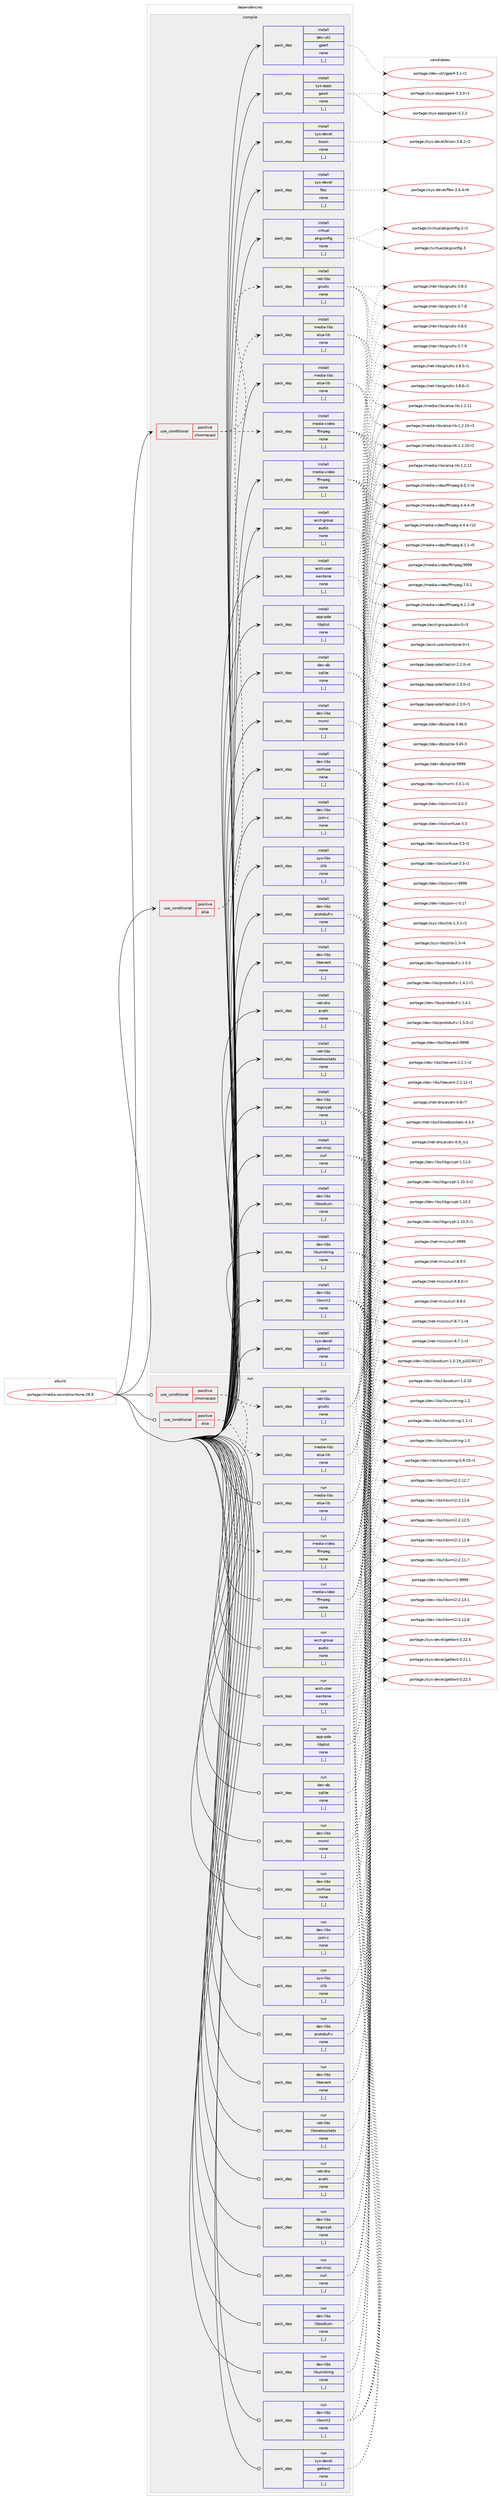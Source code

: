 digraph prolog {

# *************
# Graph options
# *************

newrank=true;
concentrate=true;
compound=true;
graph [rankdir=LR,fontname=Helvetica,fontsize=10,ranksep=1.5];#, ranksep=2.5, nodesep=0.2];
edge  [arrowhead=vee];
node  [fontname=Helvetica,fontsize=10];

# **********
# The ebuild
# **********

subgraph cluster_leftcol {
color=gray;
label=<<i>ebuild</i>>;
id [label="portage://media-sound/owntone-28.9", color=red, width=4, href="../media-sound/owntone-28.9.svg"];
}

# ****************
# The dependencies
# ****************

subgraph cluster_midcol {
color=gray;
label=<<i>dependencies</i>>;
subgraph cluster_compile {
fillcolor="#eeeeee";
style=filled;
label=<<i>compile</i>>;
subgraph cond80730 {
dependency318519 [label=<<TABLE BORDER="0" CELLBORDER="1" CELLSPACING="0" CELLPADDING="4"><TR><TD ROWSPAN="3" CELLPADDING="10">use_conditional</TD></TR><TR><TD>positive</TD></TR><TR><TD>alsa</TD></TR></TABLE>>, shape=none, color=red];
subgraph pack235333 {
dependency318520 [label=<<TABLE BORDER="0" CELLBORDER="1" CELLSPACING="0" CELLPADDING="4" WIDTH="220"><TR><TD ROWSPAN="6" CELLPADDING="30">pack_dep</TD></TR><TR><TD WIDTH="110">install</TD></TR><TR><TD>media-libs</TD></TR><TR><TD>alsa-lib</TD></TR><TR><TD>none</TD></TR><TR><TD>[,,]</TD></TR></TABLE>>, shape=none, color=blue];
}
dependency318519:e -> dependency318520:w [weight=20,style="dashed",arrowhead="vee"];
}
id:e -> dependency318519:w [weight=20,style="solid",arrowhead="vee"];
subgraph cond80731 {
dependency318521 [label=<<TABLE BORDER="0" CELLBORDER="1" CELLSPACING="0" CELLPADDING="4"><TR><TD ROWSPAN="3" CELLPADDING="10">use_conditional</TD></TR><TR><TD>positive</TD></TR><TR><TD>chromecast</TD></TR></TABLE>>, shape=none, color=red];
subgraph pack235334 {
dependency318522 [label=<<TABLE BORDER="0" CELLBORDER="1" CELLSPACING="0" CELLPADDING="4" WIDTH="220"><TR><TD ROWSPAN="6" CELLPADDING="30">pack_dep</TD></TR><TR><TD WIDTH="110">install</TD></TR><TR><TD>net-libs</TD></TR><TR><TD>gnutls</TD></TR><TR><TD>none</TD></TR><TR><TD>[,,]</TD></TR></TABLE>>, shape=none, color=blue];
}
dependency318521:e -> dependency318522:w [weight=20,style="dashed",arrowhead="vee"];
subgraph pack235335 {
dependency318523 [label=<<TABLE BORDER="0" CELLBORDER="1" CELLSPACING="0" CELLPADDING="4" WIDTH="220"><TR><TD ROWSPAN="6" CELLPADDING="30">pack_dep</TD></TR><TR><TD WIDTH="110">install</TD></TR><TR><TD>media-video</TD></TR><TR><TD>ffmpeg</TD></TR><TR><TD>none</TD></TR><TR><TD>[,,]</TD></TR></TABLE>>, shape=none, color=blue];
}
dependency318521:e -> dependency318523:w [weight=20,style="dashed",arrowhead="vee"];
}
id:e -> dependency318521:w [weight=20,style="solid",arrowhead="vee"];
subgraph pack235336 {
dependency318524 [label=<<TABLE BORDER="0" CELLBORDER="1" CELLSPACING="0" CELLPADDING="4" WIDTH="220"><TR><TD ROWSPAN="6" CELLPADDING="30">pack_dep</TD></TR><TR><TD WIDTH="110">install</TD></TR><TR><TD>acct-group</TD></TR><TR><TD>audio</TD></TR><TR><TD>none</TD></TR><TR><TD>[,,]</TD></TR></TABLE>>, shape=none, color=blue];
}
id:e -> dependency318524:w [weight=20,style="solid",arrowhead="vee"];
subgraph pack235337 {
dependency318525 [label=<<TABLE BORDER="0" CELLBORDER="1" CELLSPACING="0" CELLPADDING="4" WIDTH="220"><TR><TD ROWSPAN="6" CELLPADDING="30">pack_dep</TD></TR><TR><TD WIDTH="110">install</TD></TR><TR><TD>acct-user</TD></TR><TR><TD>owntone</TD></TR><TR><TD>none</TD></TR><TR><TD>[,,]</TD></TR></TABLE>>, shape=none, color=blue];
}
id:e -> dependency318525:w [weight=20,style="solid",arrowhead="vee"];
subgraph pack235338 {
dependency318526 [label=<<TABLE BORDER="0" CELLBORDER="1" CELLSPACING="0" CELLPADDING="4" WIDTH="220"><TR><TD ROWSPAN="6" CELLPADDING="30">pack_dep</TD></TR><TR><TD WIDTH="110">install</TD></TR><TR><TD>app-pda</TD></TR><TR><TD>libplist</TD></TR><TR><TD>none</TD></TR><TR><TD>[,,]</TD></TR></TABLE>>, shape=none, color=blue];
}
id:e -> dependency318526:w [weight=20,style="solid",arrowhead="vee"];
subgraph pack235339 {
dependency318527 [label=<<TABLE BORDER="0" CELLBORDER="1" CELLSPACING="0" CELLPADDING="4" WIDTH="220"><TR><TD ROWSPAN="6" CELLPADDING="30">pack_dep</TD></TR><TR><TD WIDTH="110">install</TD></TR><TR><TD>dev-db</TD></TR><TR><TD>sqlite</TD></TR><TR><TD>none</TD></TR><TR><TD>[,,]</TD></TR></TABLE>>, shape=none, color=blue];
}
id:e -> dependency318527:w [weight=20,style="solid",arrowhead="vee"];
subgraph pack235340 {
dependency318528 [label=<<TABLE BORDER="0" CELLBORDER="1" CELLSPACING="0" CELLPADDING="4" WIDTH="220"><TR><TD ROWSPAN="6" CELLPADDING="30">pack_dep</TD></TR><TR><TD WIDTH="110">install</TD></TR><TR><TD>dev-libs</TD></TR><TR><TD>confuse</TD></TR><TR><TD>none</TD></TR><TR><TD>[,,]</TD></TR></TABLE>>, shape=none, color=blue];
}
id:e -> dependency318528:w [weight=20,style="solid",arrowhead="vee"];
subgraph pack235341 {
dependency318529 [label=<<TABLE BORDER="0" CELLBORDER="1" CELLSPACING="0" CELLPADDING="4" WIDTH="220"><TR><TD ROWSPAN="6" CELLPADDING="30">pack_dep</TD></TR><TR><TD WIDTH="110">install</TD></TR><TR><TD>dev-libs</TD></TR><TR><TD>json-c</TD></TR><TR><TD>none</TD></TR><TR><TD>[,,]</TD></TR></TABLE>>, shape=none, color=blue];
}
id:e -> dependency318529:w [weight=20,style="solid",arrowhead="vee"];
subgraph pack235342 {
dependency318530 [label=<<TABLE BORDER="0" CELLBORDER="1" CELLSPACING="0" CELLPADDING="4" WIDTH="220"><TR><TD ROWSPAN="6" CELLPADDING="30">pack_dep</TD></TR><TR><TD WIDTH="110">install</TD></TR><TR><TD>dev-libs</TD></TR><TR><TD>libevent</TD></TR><TR><TD>none</TD></TR><TR><TD>[,,]</TD></TR></TABLE>>, shape=none, color=blue];
}
id:e -> dependency318530:w [weight=20,style="solid",arrowhead="vee"];
subgraph pack235343 {
dependency318531 [label=<<TABLE BORDER="0" CELLBORDER="1" CELLSPACING="0" CELLPADDING="4" WIDTH="220"><TR><TD ROWSPAN="6" CELLPADDING="30">pack_dep</TD></TR><TR><TD WIDTH="110">install</TD></TR><TR><TD>dev-libs</TD></TR><TR><TD>libgcrypt</TD></TR><TR><TD>none</TD></TR><TR><TD>[,,]</TD></TR></TABLE>>, shape=none, color=blue];
}
id:e -> dependency318531:w [weight=20,style="solid",arrowhead="vee"];
subgraph pack235344 {
dependency318532 [label=<<TABLE BORDER="0" CELLBORDER="1" CELLSPACING="0" CELLPADDING="4" WIDTH="220"><TR><TD ROWSPAN="6" CELLPADDING="30">pack_dep</TD></TR><TR><TD WIDTH="110">install</TD></TR><TR><TD>dev-libs</TD></TR><TR><TD>libsodium</TD></TR><TR><TD>none</TD></TR><TR><TD>[,,]</TD></TR></TABLE>>, shape=none, color=blue];
}
id:e -> dependency318532:w [weight=20,style="solid",arrowhead="vee"];
subgraph pack235345 {
dependency318533 [label=<<TABLE BORDER="0" CELLBORDER="1" CELLSPACING="0" CELLPADDING="4" WIDTH="220"><TR><TD ROWSPAN="6" CELLPADDING="30">pack_dep</TD></TR><TR><TD WIDTH="110">install</TD></TR><TR><TD>dev-libs</TD></TR><TR><TD>libunistring</TD></TR><TR><TD>none</TD></TR><TR><TD>[,,]</TD></TR></TABLE>>, shape=none, color=blue];
}
id:e -> dependency318533:w [weight=20,style="solid",arrowhead="vee"];
subgraph pack235346 {
dependency318534 [label=<<TABLE BORDER="0" CELLBORDER="1" CELLSPACING="0" CELLPADDING="4" WIDTH="220"><TR><TD ROWSPAN="6" CELLPADDING="30">pack_dep</TD></TR><TR><TD WIDTH="110">install</TD></TR><TR><TD>dev-libs</TD></TR><TR><TD>libxml2</TD></TR><TR><TD>none</TD></TR><TR><TD>[,,]</TD></TR></TABLE>>, shape=none, color=blue];
}
id:e -> dependency318534:w [weight=20,style="solid",arrowhead="vee"];
subgraph pack235347 {
dependency318535 [label=<<TABLE BORDER="0" CELLBORDER="1" CELLSPACING="0" CELLPADDING="4" WIDTH="220"><TR><TD ROWSPAN="6" CELLPADDING="30">pack_dep</TD></TR><TR><TD WIDTH="110">install</TD></TR><TR><TD>dev-libs</TD></TR><TR><TD>mxml</TD></TR><TR><TD>none</TD></TR><TR><TD>[,,]</TD></TR></TABLE>>, shape=none, color=blue];
}
id:e -> dependency318535:w [weight=20,style="solid",arrowhead="vee"];
subgraph pack235348 {
dependency318536 [label=<<TABLE BORDER="0" CELLBORDER="1" CELLSPACING="0" CELLPADDING="4" WIDTH="220"><TR><TD ROWSPAN="6" CELLPADDING="30">pack_dep</TD></TR><TR><TD WIDTH="110">install</TD></TR><TR><TD>dev-libs</TD></TR><TR><TD>protobuf-c</TD></TR><TR><TD>none</TD></TR><TR><TD>[,,]</TD></TR></TABLE>>, shape=none, color=blue];
}
id:e -> dependency318536:w [weight=20,style="solid",arrowhead="vee"];
subgraph pack235349 {
dependency318537 [label=<<TABLE BORDER="0" CELLBORDER="1" CELLSPACING="0" CELLPADDING="4" WIDTH="220"><TR><TD ROWSPAN="6" CELLPADDING="30">pack_dep</TD></TR><TR><TD WIDTH="110">install</TD></TR><TR><TD>dev-util</TD></TR><TR><TD>gperf</TD></TR><TR><TD>none</TD></TR><TR><TD>[,,]</TD></TR></TABLE>>, shape=none, color=blue];
}
id:e -> dependency318537:w [weight=20,style="solid",arrowhead="vee"];
subgraph pack235350 {
dependency318538 [label=<<TABLE BORDER="0" CELLBORDER="1" CELLSPACING="0" CELLPADDING="4" WIDTH="220"><TR><TD ROWSPAN="6" CELLPADDING="30">pack_dep</TD></TR><TR><TD WIDTH="110">install</TD></TR><TR><TD>media-libs</TD></TR><TR><TD>alsa-lib</TD></TR><TR><TD>none</TD></TR><TR><TD>[,,]</TD></TR></TABLE>>, shape=none, color=blue];
}
id:e -> dependency318538:w [weight=20,style="solid",arrowhead="vee"];
subgraph pack235351 {
dependency318539 [label=<<TABLE BORDER="0" CELLBORDER="1" CELLSPACING="0" CELLPADDING="4" WIDTH="220"><TR><TD ROWSPAN="6" CELLPADDING="30">pack_dep</TD></TR><TR><TD WIDTH="110">install</TD></TR><TR><TD>media-video</TD></TR><TR><TD>ffmpeg</TD></TR><TR><TD>none</TD></TR><TR><TD>[,,]</TD></TR></TABLE>>, shape=none, color=blue];
}
id:e -> dependency318539:w [weight=20,style="solid",arrowhead="vee"];
subgraph pack235352 {
dependency318540 [label=<<TABLE BORDER="0" CELLBORDER="1" CELLSPACING="0" CELLPADDING="4" WIDTH="220"><TR><TD ROWSPAN="6" CELLPADDING="30">pack_dep</TD></TR><TR><TD WIDTH="110">install</TD></TR><TR><TD>net-dns</TD></TR><TR><TD>avahi</TD></TR><TR><TD>none</TD></TR><TR><TD>[,,]</TD></TR></TABLE>>, shape=none, color=blue];
}
id:e -> dependency318540:w [weight=20,style="solid",arrowhead="vee"];
subgraph pack235353 {
dependency318541 [label=<<TABLE BORDER="0" CELLBORDER="1" CELLSPACING="0" CELLPADDING="4" WIDTH="220"><TR><TD ROWSPAN="6" CELLPADDING="30">pack_dep</TD></TR><TR><TD WIDTH="110">install</TD></TR><TR><TD>net-libs</TD></TR><TR><TD>libwebsockets</TD></TR><TR><TD>none</TD></TR><TR><TD>[,,]</TD></TR></TABLE>>, shape=none, color=blue];
}
id:e -> dependency318541:w [weight=20,style="solid",arrowhead="vee"];
subgraph pack235354 {
dependency318542 [label=<<TABLE BORDER="0" CELLBORDER="1" CELLSPACING="0" CELLPADDING="4" WIDTH="220"><TR><TD ROWSPAN="6" CELLPADDING="30">pack_dep</TD></TR><TR><TD WIDTH="110">install</TD></TR><TR><TD>net-misc</TD></TR><TR><TD>curl</TD></TR><TR><TD>none</TD></TR><TR><TD>[,,]</TD></TR></TABLE>>, shape=none, color=blue];
}
id:e -> dependency318542:w [weight=20,style="solid",arrowhead="vee"];
subgraph pack235355 {
dependency318543 [label=<<TABLE BORDER="0" CELLBORDER="1" CELLSPACING="0" CELLPADDING="4" WIDTH="220"><TR><TD ROWSPAN="6" CELLPADDING="30">pack_dep</TD></TR><TR><TD WIDTH="110">install</TD></TR><TR><TD>sys-apps</TD></TR><TR><TD>gawk</TD></TR><TR><TD>none</TD></TR><TR><TD>[,,]</TD></TR></TABLE>>, shape=none, color=blue];
}
id:e -> dependency318543:w [weight=20,style="solid",arrowhead="vee"];
subgraph pack235356 {
dependency318544 [label=<<TABLE BORDER="0" CELLBORDER="1" CELLSPACING="0" CELLPADDING="4" WIDTH="220"><TR><TD ROWSPAN="6" CELLPADDING="30">pack_dep</TD></TR><TR><TD WIDTH="110">install</TD></TR><TR><TD>sys-devel</TD></TR><TR><TD>bison</TD></TR><TR><TD>none</TD></TR><TR><TD>[,,]</TD></TR></TABLE>>, shape=none, color=blue];
}
id:e -> dependency318544:w [weight=20,style="solid",arrowhead="vee"];
subgraph pack235357 {
dependency318545 [label=<<TABLE BORDER="0" CELLBORDER="1" CELLSPACING="0" CELLPADDING="4" WIDTH="220"><TR><TD ROWSPAN="6" CELLPADDING="30">pack_dep</TD></TR><TR><TD WIDTH="110">install</TD></TR><TR><TD>sys-devel</TD></TR><TR><TD>flex</TD></TR><TR><TD>none</TD></TR><TR><TD>[,,]</TD></TR></TABLE>>, shape=none, color=blue];
}
id:e -> dependency318545:w [weight=20,style="solid",arrowhead="vee"];
subgraph pack235358 {
dependency318546 [label=<<TABLE BORDER="0" CELLBORDER="1" CELLSPACING="0" CELLPADDING="4" WIDTH="220"><TR><TD ROWSPAN="6" CELLPADDING="30">pack_dep</TD></TR><TR><TD WIDTH="110">install</TD></TR><TR><TD>sys-devel</TD></TR><TR><TD>gettext</TD></TR><TR><TD>none</TD></TR><TR><TD>[,,]</TD></TR></TABLE>>, shape=none, color=blue];
}
id:e -> dependency318546:w [weight=20,style="solid",arrowhead="vee"];
subgraph pack235359 {
dependency318547 [label=<<TABLE BORDER="0" CELLBORDER="1" CELLSPACING="0" CELLPADDING="4" WIDTH="220"><TR><TD ROWSPAN="6" CELLPADDING="30">pack_dep</TD></TR><TR><TD WIDTH="110">install</TD></TR><TR><TD>sys-libs</TD></TR><TR><TD>zlib</TD></TR><TR><TD>none</TD></TR><TR><TD>[,,]</TD></TR></TABLE>>, shape=none, color=blue];
}
id:e -> dependency318547:w [weight=20,style="solid",arrowhead="vee"];
subgraph pack235360 {
dependency318548 [label=<<TABLE BORDER="0" CELLBORDER="1" CELLSPACING="0" CELLPADDING="4" WIDTH="220"><TR><TD ROWSPAN="6" CELLPADDING="30">pack_dep</TD></TR><TR><TD WIDTH="110">install</TD></TR><TR><TD>virtual</TD></TR><TR><TD>pkgconfig</TD></TR><TR><TD>none</TD></TR><TR><TD>[,,]</TD></TR></TABLE>>, shape=none, color=blue];
}
id:e -> dependency318548:w [weight=20,style="solid",arrowhead="vee"];
}
subgraph cluster_compileandrun {
fillcolor="#eeeeee";
style=filled;
label=<<i>compile and run</i>>;
}
subgraph cluster_run {
fillcolor="#eeeeee";
style=filled;
label=<<i>run</i>>;
subgraph cond80732 {
dependency318549 [label=<<TABLE BORDER="0" CELLBORDER="1" CELLSPACING="0" CELLPADDING="4"><TR><TD ROWSPAN="3" CELLPADDING="10">use_conditional</TD></TR><TR><TD>positive</TD></TR><TR><TD>alsa</TD></TR></TABLE>>, shape=none, color=red];
subgraph pack235361 {
dependency318550 [label=<<TABLE BORDER="0" CELLBORDER="1" CELLSPACING="0" CELLPADDING="4" WIDTH="220"><TR><TD ROWSPAN="6" CELLPADDING="30">pack_dep</TD></TR><TR><TD WIDTH="110">run</TD></TR><TR><TD>media-libs</TD></TR><TR><TD>alsa-lib</TD></TR><TR><TD>none</TD></TR><TR><TD>[,,]</TD></TR></TABLE>>, shape=none, color=blue];
}
dependency318549:e -> dependency318550:w [weight=20,style="dashed",arrowhead="vee"];
}
id:e -> dependency318549:w [weight=20,style="solid",arrowhead="odot"];
subgraph cond80733 {
dependency318551 [label=<<TABLE BORDER="0" CELLBORDER="1" CELLSPACING="0" CELLPADDING="4"><TR><TD ROWSPAN="3" CELLPADDING="10">use_conditional</TD></TR><TR><TD>positive</TD></TR><TR><TD>chromecast</TD></TR></TABLE>>, shape=none, color=red];
subgraph pack235362 {
dependency318552 [label=<<TABLE BORDER="0" CELLBORDER="1" CELLSPACING="0" CELLPADDING="4" WIDTH="220"><TR><TD ROWSPAN="6" CELLPADDING="30">pack_dep</TD></TR><TR><TD WIDTH="110">run</TD></TR><TR><TD>net-libs</TD></TR><TR><TD>gnutls</TD></TR><TR><TD>none</TD></TR><TR><TD>[,,]</TD></TR></TABLE>>, shape=none, color=blue];
}
dependency318551:e -> dependency318552:w [weight=20,style="dashed",arrowhead="vee"];
subgraph pack235363 {
dependency318553 [label=<<TABLE BORDER="0" CELLBORDER="1" CELLSPACING="0" CELLPADDING="4" WIDTH="220"><TR><TD ROWSPAN="6" CELLPADDING="30">pack_dep</TD></TR><TR><TD WIDTH="110">run</TD></TR><TR><TD>media-video</TD></TR><TR><TD>ffmpeg</TD></TR><TR><TD>none</TD></TR><TR><TD>[,,]</TD></TR></TABLE>>, shape=none, color=blue];
}
dependency318551:e -> dependency318553:w [weight=20,style="dashed",arrowhead="vee"];
}
id:e -> dependency318551:w [weight=20,style="solid",arrowhead="odot"];
subgraph pack235364 {
dependency318554 [label=<<TABLE BORDER="0" CELLBORDER="1" CELLSPACING="0" CELLPADDING="4" WIDTH="220"><TR><TD ROWSPAN="6" CELLPADDING="30">pack_dep</TD></TR><TR><TD WIDTH="110">run</TD></TR><TR><TD>acct-group</TD></TR><TR><TD>audio</TD></TR><TR><TD>none</TD></TR><TR><TD>[,,]</TD></TR></TABLE>>, shape=none, color=blue];
}
id:e -> dependency318554:w [weight=20,style="solid",arrowhead="odot"];
subgraph pack235365 {
dependency318555 [label=<<TABLE BORDER="0" CELLBORDER="1" CELLSPACING="0" CELLPADDING="4" WIDTH="220"><TR><TD ROWSPAN="6" CELLPADDING="30">pack_dep</TD></TR><TR><TD WIDTH="110">run</TD></TR><TR><TD>acct-user</TD></TR><TR><TD>owntone</TD></TR><TR><TD>none</TD></TR><TR><TD>[,,]</TD></TR></TABLE>>, shape=none, color=blue];
}
id:e -> dependency318555:w [weight=20,style="solid",arrowhead="odot"];
subgraph pack235366 {
dependency318556 [label=<<TABLE BORDER="0" CELLBORDER="1" CELLSPACING="0" CELLPADDING="4" WIDTH="220"><TR><TD ROWSPAN="6" CELLPADDING="30">pack_dep</TD></TR><TR><TD WIDTH="110">run</TD></TR><TR><TD>app-pda</TD></TR><TR><TD>libplist</TD></TR><TR><TD>none</TD></TR><TR><TD>[,,]</TD></TR></TABLE>>, shape=none, color=blue];
}
id:e -> dependency318556:w [weight=20,style="solid",arrowhead="odot"];
subgraph pack235367 {
dependency318557 [label=<<TABLE BORDER="0" CELLBORDER="1" CELLSPACING="0" CELLPADDING="4" WIDTH="220"><TR><TD ROWSPAN="6" CELLPADDING="30">pack_dep</TD></TR><TR><TD WIDTH="110">run</TD></TR><TR><TD>dev-db</TD></TR><TR><TD>sqlite</TD></TR><TR><TD>none</TD></TR><TR><TD>[,,]</TD></TR></TABLE>>, shape=none, color=blue];
}
id:e -> dependency318557:w [weight=20,style="solid",arrowhead="odot"];
subgraph pack235368 {
dependency318558 [label=<<TABLE BORDER="0" CELLBORDER="1" CELLSPACING="0" CELLPADDING="4" WIDTH="220"><TR><TD ROWSPAN="6" CELLPADDING="30">pack_dep</TD></TR><TR><TD WIDTH="110">run</TD></TR><TR><TD>dev-libs</TD></TR><TR><TD>confuse</TD></TR><TR><TD>none</TD></TR><TR><TD>[,,]</TD></TR></TABLE>>, shape=none, color=blue];
}
id:e -> dependency318558:w [weight=20,style="solid",arrowhead="odot"];
subgraph pack235369 {
dependency318559 [label=<<TABLE BORDER="0" CELLBORDER="1" CELLSPACING="0" CELLPADDING="4" WIDTH="220"><TR><TD ROWSPAN="6" CELLPADDING="30">pack_dep</TD></TR><TR><TD WIDTH="110">run</TD></TR><TR><TD>dev-libs</TD></TR><TR><TD>json-c</TD></TR><TR><TD>none</TD></TR><TR><TD>[,,]</TD></TR></TABLE>>, shape=none, color=blue];
}
id:e -> dependency318559:w [weight=20,style="solid",arrowhead="odot"];
subgraph pack235370 {
dependency318560 [label=<<TABLE BORDER="0" CELLBORDER="1" CELLSPACING="0" CELLPADDING="4" WIDTH="220"><TR><TD ROWSPAN="6" CELLPADDING="30">pack_dep</TD></TR><TR><TD WIDTH="110">run</TD></TR><TR><TD>dev-libs</TD></TR><TR><TD>libevent</TD></TR><TR><TD>none</TD></TR><TR><TD>[,,]</TD></TR></TABLE>>, shape=none, color=blue];
}
id:e -> dependency318560:w [weight=20,style="solid",arrowhead="odot"];
subgraph pack235371 {
dependency318561 [label=<<TABLE BORDER="0" CELLBORDER="1" CELLSPACING="0" CELLPADDING="4" WIDTH="220"><TR><TD ROWSPAN="6" CELLPADDING="30">pack_dep</TD></TR><TR><TD WIDTH="110">run</TD></TR><TR><TD>dev-libs</TD></TR><TR><TD>libgcrypt</TD></TR><TR><TD>none</TD></TR><TR><TD>[,,]</TD></TR></TABLE>>, shape=none, color=blue];
}
id:e -> dependency318561:w [weight=20,style="solid",arrowhead="odot"];
subgraph pack235372 {
dependency318562 [label=<<TABLE BORDER="0" CELLBORDER="1" CELLSPACING="0" CELLPADDING="4" WIDTH="220"><TR><TD ROWSPAN="6" CELLPADDING="30">pack_dep</TD></TR><TR><TD WIDTH="110">run</TD></TR><TR><TD>dev-libs</TD></TR><TR><TD>libsodium</TD></TR><TR><TD>none</TD></TR><TR><TD>[,,]</TD></TR></TABLE>>, shape=none, color=blue];
}
id:e -> dependency318562:w [weight=20,style="solid",arrowhead="odot"];
subgraph pack235373 {
dependency318563 [label=<<TABLE BORDER="0" CELLBORDER="1" CELLSPACING="0" CELLPADDING="4" WIDTH="220"><TR><TD ROWSPAN="6" CELLPADDING="30">pack_dep</TD></TR><TR><TD WIDTH="110">run</TD></TR><TR><TD>dev-libs</TD></TR><TR><TD>libunistring</TD></TR><TR><TD>none</TD></TR><TR><TD>[,,]</TD></TR></TABLE>>, shape=none, color=blue];
}
id:e -> dependency318563:w [weight=20,style="solid",arrowhead="odot"];
subgraph pack235374 {
dependency318564 [label=<<TABLE BORDER="0" CELLBORDER="1" CELLSPACING="0" CELLPADDING="4" WIDTH="220"><TR><TD ROWSPAN="6" CELLPADDING="30">pack_dep</TD></TR><TR><TD WIDTH="110">run</TD></TR><TR><TD>dev-libs</TD></TR><TR><TD>libxml2</TD></TR><TR><TD>none</TD></TR><TR><TD>[,,]</TD></TR></TABLE>>, shape=none, color=blue];
}
id:e -> dependency318564:w [weight=20,style="solid",arrowhead="odot"];
subgraph pack235375 {
dependency318565 [label=<<TABLE BORDER="0" CELLBORDER="1" CELLSPACING="0" CELLPADDING="4" WIDTH="220"><TR><TD ROWSPAN="6" CELLPADDING="30">pack_dep</TD></TR><TR><TD WIDTH="110">run</TD></TR><TR><TD>dev-libs</TD></TR><TR><TD>mxml</TD></TR><TR><TD>none</TD></TR><TR><TD>[,,]</TD></TR></TABLE>>, shape=none, color=blue];
}
id:e -> dependency318565:w [weight=20,style="solid",arrowhead="odot"];
subgraph pack235376 {
dependency318566 [label=<<TABLE BORDER="0" CELLBORDER="1" CELLSPACING="0" CELLPADDING="4" WIDTH="220"><TR><TD ROWSPAN="6" CELLPADDING="30">pack_dep</TD></TR><TR><TD WIDTH="110">run</TD></TR><TR><TD>dev-libs</TD></TR><TR><TD>protobuf-c</TD></TR><TR><TD>none</TD></TR><TR><TD>[,,]</TD></TR></TABLE>>, shape=none, color=blue];
}
id:e -> dependency318566:w [weight=20,style="solid",arrowhead="odot"];
subgraph pack235377 {
dependency318567 [label=<<TABLE BORDER="0" CELLBORDER="1" CELLSPACING="0" CELLPADDING="4" WIDTH="220"><TR><TD ROWSPAN="6" CELLPADDING="30">pack_dep</TD></TR><TR><TD WIDTH="110">run</TD></TR><TR><TD>media-libs</TD></TR><TR><TD>alsa-lib</TD></TR><TR><TD>none</TD></TR><TR><TD>[,,]</TD></TR></TABLE>>, shape=none, color=blue];
}
id:e -> dependency318567:w [weight=20,style="solid",arrowhead="odot"];
subgraph pack235378 {
dependency318568 [label=<<TABLE BORDER="0" CELLBORDER="1" CELLSPACING="0" CELLPADDING="4" WIDTH="220"><TR><TD ROWSPAN="6" CELLPADDING="30">pack_dep</TD></TR><TR><TD WIDTH="110">run</TD></TR><TR><TD>media-video</TD></TR><TR><TD>ffmpeg</TD></TR><TR><TD>none</TD></TR><TR><TD>[,,]</TD></TR></TABLE>>, shape=none, color=blue];
}
id:e -> dependency318568:w [weight=20,style="solid",arrowhead="odot"];
subgraph pack235379 {
dependency318569 [label=<<TABLE BORDER="0" CELLBORDER="1" CELLSPACING="0" CELLPADDING="4" WIDTH="220"><TR><TD ROWSPAN="6" CELLPADDING="30">pack_dep</TD></TR><TR><TD WIDTH="110">run</TD></TR><TR><TD>net-dns</TD></TR><TR><TD>avahi</TD></TR><TR><TD>none</TD></TR><TR><TD>[,,]</TD></TR></TABLE>>, shape=none, color=blue];
}
id:e -> dependency318569:w [weight=20,style="solid",arrowhead="odot"];
subgraph pack235380 {
dependency318570 [label=<<TABLE BORDER="0" CELLBORDER="1" CELLSPACING="0" CELLPADDING="4" WIDTH="220"><TR><TD ROWSPAN="6" CELLPADDING="30">pack_dep</TD></TR><TR><TD WIDTH="110">run</TD></TR><TR><TD>net-libs</TD></TR><TR><TD>libwebsockets</TD></TR><TR><TD>none</TD></TR><TR><TD>[,,]</TD></TR></TABLE>>, shape=none, color=blue];
}
id:e -> dependency318570:w [weight=20,style="solid",arrowhead="odot"];
subgraph pack235381 {
dependency318571 [label=<<TABLE BORDER="0" CELLBORDER="1" CELLSPACING="0" CELLPADDING="4" WIDTH="220"><TR><TD ROWSPAN="6" CELLPADDING="30">pack_dep</TD></TR><TR><TD WIDTH="110">run</TD></TR><TR><TD>net-misc</TD></TR><TR><TD>curl</TD></TR><TR><TD>none</TD></TR><TR><TD>[,,]</TD></TR></TABLE>>, shape=none, color=blue];
}
id:e -> dependency318571:w [weight=20,style="solid",arrowhead="odot"];
subgraph pack235382 {
dependency318572 [label=<<TABLE BORDER="0" CELLBORDER="1" CELLSPACING="0" CELLPADDING="4" WIDTH="220"><TR><TD ROWSPAN="6" CELLPADDING="30">pack_dep</TD></TR><TR><TD WIDTH="110">run</TD></TR><TR><TD>sys-devel</TD></TR><TR><TD>gettext</TD></TR><TR><TD>none</TD></TR><TR><TD>[,,]</TD></TR></TABLE>>, shape=none, color=blue];
}
id:e -> dependency318572:w [weight=20,style="solid",arrowhead="odot"];
subgraph pack235383 {
dependency318573 [label=<<TABLE BORDER="0" CELLBORDER="1" CELLSPACING="0" CELLPADDING="4" WIDTH="220"><TR><TD ROWSPAN="6" CELLPADDING="30">pack_dep</TD></TR><TR><TD WIDTH="110">run</TD></TR><TR><TD>sys-libs</TD></TR><TR><TD>zlib</TD></TR><TR><TD>none</TD></TR><TR><TD>[,,]</TD></TR></TABLE>>, shape=none, color=blue];
}
id:e -> dependency318573:w [weight=20,style="solid",arrowhead="odot"];
}
}

# **************
# The candidates
# **************

subgraph cluster_choices {
rank=same;
color=gray;
label=<<i>candidates</i>>;

subgraph choice235333 {
color=black;
nodesep=1;
choice109101100105974510810598115479710811597451081059845494650464950 [label="portage://media-libs/alsa-lib-1.2.12", color=red, width=4,href="../media-libs/alsa-lib-1.2.12.svg"];
choice109101100105974510810598115479710811597451081059845494650464949 [label="portage://media-libs/alsa-lib-1.2.11", color=red, width=4,href="../media-libs/alsa-lib-1.2.11.svg"];
choice1091011001059745108105981154797108115974510810598454946504649484511451 [label="portage://media-libs/alsa-lib-1.2.10-r3", color=red, width=4,href="../media-libs/alsa-lib-1.2.10-r3.svg"];
choice1091011001059745108105981154797108115974510810598454946504649484511450 [label="portage://media-libs/alsa-lib-1.2.10-r2", color=red, width=4,href="../media-libs/alsa-lib-1.2.10-r2.svg"];
dependency318520:e -> choice109101100105974510810598115479710811597451081059845494650464950:w [style=dotted,weight="100"];
dependency318520:e -> choice109101100105974510810598115479710811597451081059845494650464949:w [style=dotted,weight="100"];
dependency318520:e -> choice1091011001059745108105981154797108115974510810598454946504649484511451:w [style=dotted,weight="100"];
dependency318520:e -> choice1091011001059745108105981154797108115974510810598454946504649484511450:w [style=dotted,weight="100"];
}
subgraph choice235334 {
color=black;
nodesep=1;
choice1101011164510810598115471031101171161081154551465646544511449 [label="portage://net-libs/gnutls-3.8.6-r1", color=red, width=4,href="../net-libs/gnutls-3.8.6-r1.svg"];
choice1101011164510810598115471031101171161081154551465646534511449 [label="portage://net-libs/gnutls-3.8.5-r1", color=red, width=4,href="../net-libs/gnutls-3.8.5-r1.svg"];
choice110101116451081059811547103110117116108115455146564651 [label="portage://net-libs/gnutls-3.8.3", color=red, width=4,href="../net-libs/gnutls-3.8.3.svg"];
choice110101116451081059811547103110117116108115455146564648 [label="portage://net-libs/gnutls-3.8.0", color=red, width=4,href="../net-libs/gnutls-3.8.0.svg"];
choice110101116451081059811547103110117116108115455146554657 [label="portage://net-libs/gnutls-3.7.9", color=red, width=4,href="../net-libs/gnutls-3.7.9.svg"];
choice110101116451081059811547103110117116108115455146554656 [label="portage://net-libs/gnutls-3.7.8", color=red, width=4,href="../net-libs/gnutls-3.7.8.svg"];
dependency318522:e -> choice1101011164510810598115471031101171161081154551465646544511449:w [style=dotted,weight="100"];
dependency318522:e -> choice1101011164510810598115471031101171161081154551465646534511449:w [style=dotted,weight="100"];
dependency318522:e -> choice110101116451081059811547103110117116108115455146564651:w [style=dotted,weight="100"];
dependency318522:e -> choice110101116451081059811547103110117116108115455146564648:w [style=dotted,weight="100"];
dependency318522:e -> choice110101116451081059811547103110117116108115455146554657:w [style=dotted,weight="100"];
dependency318522:e -> choice110101116451081059811547103110117116108115455146554656:w [style=dotted,weight="100"];
}
subgraph choice235335 {
color=black;
nodesep=1;
choice1091011001059745118105100101111471021021091121011034557575757 [label="portage://media-video/ffmpeg-9999", color=red, width=4,href="../media-video/ffmpeg-9999.svg"];
choice109101100105974511810510010111147102102109112101103455546484649 [label="portage://media-video/ffmpeg-7.0.1", color=red, width=4,href="../media-video/ffmpeg-7.0.1.svg"];
choice1091011001059745118105100101111471021021091121011034554464946494511456 [label="portage://media-video/ffmpeg-6.1.1-r8", color=red, width=4,href="../media-video/ffmpeg-6.1.1-r8.svg"];
choice1091011001059745118105100101111471021021091121011034554464946494511453 [label="portage://media-video/ffmpeg-6.1.1-r5", color=red, width=4,href="../media-video/ffmpeg-6.1.1-r5.svg"];
choice1091011001059745118105100101111471021021091121011034554464846494511452 [label="portage://media-video/ffmpeg-6.0.1-r4", color=red, width=4,href="../media-video/ffmpeg-6.0.1-r4.svg"];
choice1091011001059745118105100101111471021021091121011034552465246524511457 [label="portage://media-video/ffmpeg-4.4.4-r9", color=red, width=4,href="../media-video/ffmpeg-4.4.4-r9.svg"];
choice109101100105974511810510010111147102102109112101103455246524652451144948 [label="portage://media-video/ffmpeg-4.4.4-r10", color=red, width=4,href="../media-video/ffmpeg-4.4.4-r10.svg"];
dependency318523:e -> choice1091011001059745118105100101111471021021091121011034557575757:w [style=dotted,weight="100"];
dependency318523:e -> choice109101100105974511810510010111147102102109112101103455546484649:w [style=dotted,weight="100"];
dependency318523:e -> choice1091011001059745118105100101111471021021091121011034554464946494511456:w [style=dotted,weight="100"];
dependency318523:e -> choice1091011001059745118105100101111471021021091121011034554464946494511453:w [style=dotted,weight="100"];
dependency318523:e -> choice1091011001059745118105100101111471021021091121011034554464846494511452:w [style=dotted,weight="100"];
dependency318523:e -> choice1091011001059745118105100101111471021021091121011034552465246524511457:w [style=dotted,weight="100"];
dependency318523:e -> choice109101100105974511810510010111147102102109112101103455246524652451144948:w [style=dotted,weight="100"];
}
subgraph choice235336 {
color=black;
nodesep=1;
choice97999911645103114111117112479711710010511145484511451 [label="portage://acct-group/audio-0-r3", color=red, width=4,href="../acct-group/audio-0-r3.svg"];
dependency318524:e -> choice97999911645103114111117112479711710010511145484511451:w [style=dotted,weight="100"];
}
subgraph choice235337 {
color=black;
nodesep=1;
choice979999116451171151011144711111911011611111010145484511449 [label="portage://acct-user/owntone-0-r1", color=red, width=4,href="../acct-user/owntone-0-r1.svg"];
dependency318525:e -> choice979999116451171151011144711111911011611111010145484511449:w [style=dotted,weight="100"];
}
subgraph choice235338 {
color=black;
nodesep=1;
choice97112112451121009747108105981121081051151164550465146484511450 [label="portage://app-pda/libplist-2.3.0-r2", color=red, width=4,href="../app-pda/libplist-2.3.0-r2.svg"];
choice97112112451121009747108105981121081051151164550465146484511449 [label="portage://app-pda/libplist-2.3.0-r1", color=red, width=4,href="../app-pda/libplist-2.3.0-r1.svg"];
choice97112112451121009747108105981121081051151164550465046484511452 [label="portage://app-pda/libplist-2.2.0-r4", color=red, width=4,href="../app-pda/libplist-2.2.0-r4.svg"];
dependency318526:e -> choice97112112451121009747108105981121081051151164550465146484511450:w [style=dotted,weight="100"];
dependency318526:e -> choice97112112451121009747108105981121081051151164550465146484511449:w [style=dotted,weight="100"];
dependency318526:e -> choice97112112451121009747108105981121081051151164550465046484511452:w [style=dotted,weight="100"];
}
subgraph choice235339 {
color=black;
nodesep=1;
choice1001011184510098471151131081051161014557575757 [label="portage://dev-db/sqlite-9999", color=red, width=4,href="../dev-db/sqlite-9999.svg"];
choice10010111845100984711511310810511610145514652544648 [label="portage://dev-db/sqlite-3.46.0", color=red, width=4,href="../dev-db/sqlite-3.46.0.svg"];
choice10010111845100984711511310810511610145514652534651 [label="portage://dev-db/sqlite-3.45.3", color=red, width=4,href="../dev-db/sqlite-3.45.3.svg"];
dependency318527:e -> choice1001011184510098471151131081051161014557575757:w [style=dotted,weight="100"];
dependency318527:e -> choice10010111845100984711511310810511610145514652544648:w [style=dotted,weight="100"];
dependency318527:e -> choice10010111845100984711511310810511610145514652534651:w [style=dotted,weight="100"];
}
subgraph choice235340 {
color=black;
nodesep=1;
choice10010111845108105981154799111110102117115101455146514511450 [label="portage://dev-libs/confuse-3.3-r2", color=red, width=4,href="../dev-libs/confuse-3.3-r2.svg"];
choice10010111845108105981154799111110102117115101455146514511449 [label="portage://dev-libs/confuse-3.3-r1", color=red, width=4,href="../dev-libs/confuse-3.3-r1.svg"];
choice1001011184510810598115479911111010211711510145514651 [label="portage://dev-libs/confuse-3.3", color=red, width=4,href="../dev-libs/confuse-3.3.svg"];
dependency318528:e -> choice10010111845108105981154799111110102117115101455146514511450:w [style=dotted,weight="100"];
dependency318528:e -> choice10010111845108105981154799111110102117115101455146514511449:w [style=dotted,weight="100"];
dependency318528:e -> choice1001011184510810598115479911111010211711510145514651:w [style=dotted,weight="100"];
}
subgraph choice235341 {
color=black;
nodesep=1;
choice10010111845108105981154710611511111045994557575757 [label="portage://dev-libs/json-c-9999", color=red, width=4,href="../dev-libs/json-c-9999.svg"];
choice10010111845108105981154710611511111045994548464955 [label="portage://dev-libs/json-c-0.17", color=red, width=4,href="../dev-libs/json-c-0.17.svg"];
dependency318529:e -> choice10010111845108105981154710611511111045994557575757:w [style=dotted,weight="100"];
dependency318529:e -> choice10010111845108105981154710611511111045994548464955:w [style=dotted,weight="100"];
}
subgraph choice235342 {
color=black;
nodesep=1;
choice100101118451081059811547108105981011181011101164557575757 [label="portage://dev-libs/libevent-9999", color=red, width=4,href="../dev-libs/libevent-9999.svg"];
choice100101118451081059811547108105981011181011101164550465046494511450 [label="portage://dev-libs/libevent-2.2.1-r2", color=red, width=4,href="../dev-libs/libevent-2.2.1-r2.svg"];
choice10010111845108105981154710810598101118101110116455046494649504511449 [label="portage://dev-libs/libevent-2.1.12-r1", color=red, width=4,href="../dev-libs/libevent-2.1.12-r1.svg"];
dependency318530:e -> choice100101118451081059811547108105981011181011101164557575757:w [style=dotted,weight="100"];
dependency318530:e -> choice100101118451081059811547108105981011181011101164550465046494511450:w [style=dotted,weight="100"];
dependency318530:e -> choice10010111845108105981154710810598101118101110116455046494649504511449:w [style=dotted,weight="100"];
}
subgraph choice235343 {
color=black;
nodesep=1;
choice100101118451081059811547108105981039911412111211645494649494648 [label="portage://dev-libs/libgcrypt-1.11.0", color=red, width=4,href="../dev-libs/libgcrypt-1.11.0.svg"];
choice1001011184510810598115471081059810399114121112116454946494846514511450 [label="portage://dev-libs/libgcrypt-1.10.3-r2", color=red, width=4,href="../dev-libs/libgcrypt-1.10.3-r2.svg"];
choice1001011184510810598115471081059810399114121112116454946494846514511449 [label="portage://dev-libs/libgcrypt-1.10.3-r1", color=red, width=4,href="../dev-libs/libgcrypt-1.10.3-r1.svg"];
choice100101118451081059811547108105981039911412111211645494649484650 [label="portage://dev-libs/libgcrypt-1.10.2", color=red, width=4,href="../dev-libs/libgcrypt-1.10.2.svg"];
dependency318531:e -> choice100101118451081059811547108105981039911412111211645494649494648:w [style=dotted,weight="100"];
dependency318531:e -> choice1001011184510810598115471081059810399114121112116454946494846514511450:w [style=dotted,weight="100"];
dependency318531:e -> choice1001011184510810598115471081059810399114121112116454946494846514511449:w [style=dotted,weight="100"];
dependency318531:e -> choice100101118451081059811547108105981039911412111211645494649484650:w [style=dotted,weight="100"];
}
subgraph choice235344 {
color=black;
nodesep=1;
choice1001011184510810598115471081059811511110010511710945494648465048 [label="portage://dev-libs/libsodium-1.0.20", color=red, width=4,href="../dev-libs/libsodium-1.0.20.svg"];
choice1001011184510810598115471081059811511110010511710945494648464957951125048505248494955 [label="portage://dev-libs/libsodium-1.0.19_p20240117", color=red, width=4,href="../dev-libs/libsodium-1.0.19_p20240117.svg"];
dependency318532:e -> choice1001011184510810598115471081059811511110010511710945494648465048:w [style=dotted,weight="100"];
dependency318532:e -> choice1001011184510810598115471081059811511110010511710945494648464957951125048505248494955:w [style=dotted,weight="100"];
}
subgraph choice235345 {
color=black;
nodesep=1;
choice1001011184510810598115471081059811711010511511611410511010345494650 [label="portage://dev-libs/libunistring-1.2", color=red, width=4,href="../dev-libs/libunistring-1.2.svg"];
choice10010111845108105981154710810598117110105115116114105110103454946494511449 [label="portage://dev-libs/libunistring-1.1-r1", color=red, width=4,href="../dev-libs/libunistring-1.1-r1.svg"];
choice1001011184510810598115471081059811711010511511611410511010345494648 [label="portage://dev-libs/libunistring-1.0", color=red, width=4,href="../dev-libs/libunistring-1.0.svg"];
choice10010111845108105981154710810598117110105115116114105110103454846574649484511449 [label="portage://dev-libs/libunistring-0.9.10-r1", color=red, width=4,href="../dev-libs/libunistring-0.9.10-r1.svg"];
dependency318533:e -> choice1001011184510810598115471081059811711010511511611410511010345494650:w [style=dotted,weight="100"];
dependency318533:e -> choice10010111845108105981154710810598117110105115116114105110103454946494511449:w [style=dotted,weight="100"];
dependency318533:e -> choice1001011184510810598115471081059811711010511511611410511010345494648:w [style=dotted,weight="100"];
dependency318533:e -> choice10010111845108105981154710810598117110105115116114105110103454846574649484511449:w [style=dotted,weight="100"];
}
subgraph choice235346 {
color=black;
nodesep=1;
choice10010111845108105981154710810598120109108504557575757 [label="portage://dev-libs/libxml2-9999", color=red, width=4,href="../dev-libs/libxml2-9999.svg"];
choice100101118451081059811547108105981201091085045504649514649 [label="portage://dev-libs/libxml2-2.13.1", color=red, width=4,href="../dev-libs/libxml2-2.13.1.svg"];
choice100101118451081059811547108105981201091085045504649504656 [label="portage://dev-libs/libxml2-2.12.8", color=red, width=4,href="../dev-libs/libxml2-2.12.8.svg"];
choice100101118451081059811547108105981201091085045504649504655 [label="portage://dev-libs/libxml2-2.12.7", color=red, width=4,href="../dev-libs/libxml2-2.12.7.svg"];
choice100101118451081059811547108105981201091085045504649504654 [label="portage://dev-libs/libxml2-2.12.6", color=red, width=4,href="../dev-libs/libxml2-2.12.6.svg"];
choice100101118451081059811547108105981201091085045504649504653 [label="portage://dev-libs/libxml2-2.12.5", color=red, width=4,href="../dev-libs/libxml2-2.12.5.svg"];
choice100101118451081059811547108105981201091085045504649494656 [label="portage://dev-libs/libxml2-2.11.8", color=red, width=4,href="../dev-libs/libxml2-2.11.8.svg"];
choice100101118451081059811547108105981201091085045504649494655 [label="portage://dev-libs/libxml2-2.11.7", color=red, width=4,href="../dev-libs/libxml2-2.11.7.svg"];
dependency318534:e -> choice10010111845108105981154710810598120109108504557575757:w [style=dotted,weight="100"];
dependency318534:e -> choice100101118451081059811547108105981201091085045504649514649:w [style=dotted,weight="100"];
dependency318534:e -> choice100101118451081059811547108105981201091085045504649504656:w [style=dotted,weight="100"];
dependency318534:e -> choice100101118451081059811547108105981201091085045504649504655:w [style=dotted,weight="100"];
dependency318534:e -> choice100101118451081059811547108105981201091085045504649504654:w [style=dotted,weight="100"];
dependency318534:e -> choice100101118451081059811547108105981201091085045504649504653:w [style=dotted,weight="100"];
dependency318534:e -> choice100101118451081059811547108105981201091085045504649494656:w [style=dotted,weight="100"];
dependency318534:e -> choice100101118451081059811547108105981201091085045504649494655:w [style=dotted,weight="100"];
}
subgraph choice235347 {
color=black;
nodesep=1;
choice100101118451081059811547109120109108455246484651 [label="portage://dev-libs/mxml-4.0.3", color=red, width=4,href="../dev-libs/mxml-4.0.3.svg"];
choice1001011184510810598115471091201091084551465146494511449 [label="portage://dev-libs/mxml-3.3.1-r1", color=red, width=4,href="../dev-libs/mxml-3.3.1-r1.svg"];
dependency318535:e -> choice100101118451081059811547109120109108455246484651:w [style=dotted,weight="100"];
dependency318535:e -> choice1001011184510810598115471091201091084551465146494511449:w [style=dotted,weight="100"];
}
subgraph choice235348 {
color=black;
nodesep=1;
choice1001011184510810598115471121141111161119811710245994549465346484511450 [label="portage://dev-libs/protobuf-c-1.5.0-r2", color=red, width=4,href="../dev-libs/protobuf-c-1.5.0-r2.svg"];
choice100101118451081059811547112114111116111981171024599454946534648 [label="portage://dev-libs/protobuf-c-1.5.0", color=red, width=4,href="../dev-libs/protobuf-c-1.5.0.svg"];
choice1001011184510810598115471121141111161119811710245994549465246494511449 [label="portage://dev-libs/protobuf-c-1.4.1-r1", color=red, width=4,href="../dev-libs/protobuf-c-1.4.1-r1.svg"];
choice100101118451081059811547112114111116111981171024599454946524649 [label="portage://dev-libs/protobuf-c-1.4.1", color=red, width=4,href="../dev-libs/protobuf-c-1.4.1.svg"];
dependency318536:e -> choice1001011184510810598115471121141111161119811710245994549465346484511450:w [style=dotted,weight="100"];
dependency318536:e -> choice100101118451081059811547112114111116111981171024599454946534648:w [style=dotted,weight="100"];
dependency318536:e -> choice1001011184510810598115471121141111161119811710245994549465246494511449:w [style=dotted,weight="100"];
dependency318536:e -> choice100101118451081059811547112114111116111981171024599454946524649:w [style=dotted,weight="100"];
}
subgraph choice235349 {
color=black;
nodesep=1;
choice1001011184511711610510847103112101114102455146494511450 [label="portage://dev-util/gperf-3.1-r2", color=red, width=4,href="../dev-util/gperf-3.1-r2.svg"];
dependency318537:e -> choice1001011184511711610510847103112101114102455146494511450:w [style=dotted,weight="100"];
}
subgraph choice235350 {
color=black;
nodesep=1;
choice109101100105974510810598115479710811597451081059845494650464950 [label="portage://media-libs/alsa-lib-1.2.12", color=red, width=4,href="../media-libs/alsa-lib-1.2.12.svg"];
choice109101100105974510810598115479710811597451081059845494650464949 [label="portage://media-libs/alsa-lib-1.2.11", color=red, width=4,href="../media-libs/alsa-lib-1.2.11.svg"];
choice1091011001059745108105981154797108115974510810598454946504649484511451 [label="portage://media-libs/alsa-lib-1.2.10-r3", color=red, width=4,href="../media-libs/alsa-lib-1.2.10-r3.svg"];
choice1091011001059745108105981154797108115974510810598454946504649484511450 [label="portage://media-libs/alsa-lib-1.2.10-r2", color=red, width=4,href="../media-libs/alsa-lib-1.2.10-r2.svg"];
dependency318538:e -> choice109101100105974510810598115479710811597451081059845494650464950:w [style=dotted,weight="100"];
dependency318538:e -> choice109101100105974510810598115479710811597451081059845494650464949:w [style=dotted,weight="100"];
dependency318538:e -> choice1091011001059745108105981154797108115974510810598454946504649484511451:w [style=dotted,weight="100"];
dependency318538:e -> choice1091011001059745108105981154797108115974510810598454946504649484511450:w [style=dotted,weight="100"];
}
subgraph choice235351 {
color=black;
nodesep=1;
choice1091011001059745118105100101111471021021091121011034557575757 [label="portage://media-video/ffmpeg-9999", color=red, width=4,href="../media-video/ffmpeg-9999.svg"];
choice109101100105974511810510010111147102102109112101103455546484649 [label="portage://media-video/ffmpeg-7.0.1", color=red, width=4,href="../media-video/ffmpeg-7.0.1.svg"];
choice1091011001059745118105100101111471021021091121011034554464946494511456 [label="portage://media-video/ffmpeg-6.1.1-r8", color=red, width=4,href="../media-video/ffmpeg-6.1.1-r8.svg"];
choice1091011001059745118105100101111471021021091121011034554464946494511453 [label="portage://media-video/ffmpeg-6.1.1-r5", color=red, width=4,href="../media-video/ffmpeg-6.1.1-r5.svg"];
choice1091011001059745118105100101111471021021091121011034554464846494511452 [label="portage://media-video/ffmpeg-6.0.1-r4", color=red, width=4,href="../media-video/ffmpeg-6.0.1-r4.svg"];
choice1091011001059745118105100101111471021021091121011034552465246524511457 [label="portage://media-video/ffmpeg-4.4.4-r9", color=red, width=4,href="../media-video/ffmpeg-4.4.4-r9.svg"];
choice109101100105974511810510010111147102102109112101103455246524652451144948 [label="portage://media-video/ffmpeg-4.4.4-r10", color=red, width=4,href="../media-video/ffmpeg-4.4.4-r10.svg"];
dependency318539:e -> choice1091011001059745118105100101111471021021091121011034557575757:w [style=dotted,weight="100"];
dependency318539:e -> choice109101100105974511810510010111147102102109112101103455546484649:w [style=dotted,weight="100"];
dependency318539:e -> choice1091011001059745118105100101111471021021091121011034554464946494511456:w [style=dotted,weight="100"];
dependency318539:e -> choice1091011001059745118105100101111471021021091121011034554464946494511453:w [style=dotted,weight="100"];
dependency318539:e -> choice1091011001059745118105100101111471021021091121011034554464846494511452:w [style=dotted,weight="100"];
dependency318539:e -> choice1091011001059745118105100101111471021021091121011034552465246524511457:w [style=dotted,weight="100"];
dependency318539:e -> choice109101100105974511810510010111147102102109112101103455246524652451144948:w [style=dotted,weight="100"];
}
subgraph choice235352 {
color=black;
nodesep=1;
choice1101011164510011011547971189710410545484657951149949 [label="portage://net-dns/avahi-0.9_rc1", color=red, width=4,href="../net-dns/avahi-0.9_rc1.svg"];
choice11010111645100110115479711897104105454846564511455 [label="portage://net-dns/avahi-0.8-r7", color=red, width=4,href="../net-dns/avahi-0.8-r7.svg"];
dependency318540:e -> choice1101011164510011011547971189710410545484657951149949:w [style=dotted,weight="100"];
dependency318540:e -> choice11010111645100110115479711897104105454846564511455:w [style=dotted,weight="100"];
}
subgraph choice235353 {
color=black;
nodesep=1;
choice110101116451081059811547108105981191019811511199107101116115455246514651 [label="portage://net-libs/libwebsockets-4.3.3", color=red, width=4,href="../net-libs/libwebsockets-4.3.3.svg"];
dependency318541:e -> choice110101116451081059811547108105981191019811511199107101116115455246514651:w [style=dotted,weight="100"];
}
subgraph choice235354 {
color=black;
nodesep=1;
choice110101116451091051159947991171141084557575757 [label="portage://net-misc/curl-9999", color=red, width=4,href="../net-misc/curl-9999.svg"];
choice11010111645109105115994799117114108455646574648 [label="portage://net-misc/curl-8.9.0", color=red, width=4,href="../net-misc/curl-8.9.0.svg"];
choice110101116451091051159947991171141084556465646484511449 [label="portage://net-misc/curl-8.8.0-r1", color=red, width=4,href="../net-misc/curl-8.8.0-r1.svg"];
choice11010111645109105115994799117114108455646564648 [label="portage://net-misc/curl-8.8.0", color=red, width=4,href="../net-misc/curl-8.8.0.svg"];
choice110101116451091051159947991171141084556465546494511452 [label="portage://net-misc/curl-8.7.1-r4", color=red, width=4,href="../net-misc/curl-8.7.1-r4.svg"];
choice110101116451091051159947991171141084556465546494511451 [label="portage://net-misc/curl-8.7.1-r3", color=red, width=4,href="../net-misc/curl-8.7.1-r3.svg"];
dependency318542:e -> choice110101116451091051159947991171141084557575757:w [style=dotted,weight="100"];
dependency318542:e -> choice11010111645109105115994799117114108455646574648:w [style=dotted,weight="100"];
dependency318542:e -> choice110101116451091051159947991171141084556465646484511449:w [style=dotted,weight="100"];
dependency318542:e -> choice11010111645109105115994799117114108455646564648:w [style=dotted,weight="100"];
dependency318542:e -> choice110101116451091051159947991171141084556465546494511452:w [style=dotted,weight="100"];
dependency318542:e -> choice110101116451091051159947991171141084556465546494511451:w [style=dotted,weight="100"];
}
subgraph choice235355 {
color=black;
nodesep=1;
choice115121115459711211211547103971191074553465146484511449 [label="portage://sys-apps/gawk-5.3.0-r1", color=red, width=4,href="../sys-apps/gawk-5.3.0-r1.svg"];
choice11512111545971121121154710397119107455346504650 [label="portage://sys-apps/gawk-5.2.2", color=red, width=4,href="../sys-apps/gawk-5.2.2.svg"];
dependency318543:e -> choice115121115459711211211547103971191074553465146484511449:w [style=dotted,weight="100"];
dependency318543:e -> choice11512111545971121121154710397119107455346504650:w [style=dotted,weight="100"];
}
subgraph choice235356 {
color=black;
nodesep=1;
choice1151211154510010111810110847981051151111104551465646504511450 [label="portage://sys-devel/bison-3.8.2-r2", color=red, width=4,href="../sys-devel/bison-3.8.2-r2.svg"];
dependency318544:e -> choice1151211154510010111810110847981051151111104551465646504511450:w [style=dotted,weight="100"];
}
subgraph choice235357 {
color=black;
nodesep=1;
choice11512111545100101118101108471021081011204550465446524511454 [label="portage://sys-devel/flex-2.6.4-r6", color=red, width=4,href="../sys-devel/flex-2.6.4-r6.svg"];
dependency318545:e -> choice11512111545100101118101108471021081011204550465446524511454:w [style=dotted,weight="100"];
}
subgraph choice235358 {
color=black;
nodesep=1;
choice115121115451001011181011084710310111611610112011645484650504653 [label="portage://sys-devel/gettext-0.22.5", color=red, width=4,href="../sys-devel/gettext-0.22.5.svg"];
choice115121115451001011181011084710310111611610112011645484650504652 [label="portage://sys-devel/gettext-0.22.4", color=red, width=4,href="../sys-devel/gettext-0.22.4.svg"];
choice115121115451001011181011084710310111611610112011645484650494649 [label="portage://sys-devel/gettext-0.21.1", color=red, width=4,href="../sys-devel/gettext-0.21.1.svg"];
dependency318546:e -> choice115121115451001011181011084710310111611610112011645484650504653:w [style=dotted,weight="100"];
dependency318546:e -> choice115121115451001011181011084710310111611610112011645484650504652:w [style=dotted,weight="100"];
dependency318546:e -> choice115121115451001011181011084710310111611610112011645484650494649:w [style=dotted,weight="100"];
}
subgraph choice235359 {
color=black;
nodesep=1;
choice115121115451081059811547122108105984549465146494511449 [label="portage://sys-libs/zlib-1.3.1-r1", color=red, width=4,href="../sys-libs/zlib-1.3.1-r1.svg"];
choice11512111545108105981154712210810598454946514511452 [label="portage://sys-libs/zlib-1.3-r4", color=red, width=4,href="../sys-libs/zlib-1.3-r4.svg"];
dependency318547:e -> choice115121115451081059811547122108105984549465146494511449:w [style=dotted,weight="100"];
dependency318547:e -> choice11512111545108105981154712210810598454946514511452:w [style=dotted,weight="100"];
}
subgraph choice235360 {
color=black;
nodesep=1;
choice1181051141161179710847112107103991111101021051034551 [label="portage://virtual/pkgconfig-3", color=red, width=4,href="../virtual/pkgconfig-3.svg"];
choice11810511411611797108471121071039911111010210510345504511449 [label="portage://virtual/pkgconfig-2-r1", color=red, width=4,href="../virtual/pkgconfig-2-r1.svg"];
dependency318548:e -> choice1181051141161179710847112107103991111101021051034551:w [style=dotted,weight="100"];
dependency318548:e -> choice11810511411611797108471121071039911111010210510345504511449:w [style=dotted,weight="100"];
}
subgraph choice235361 {
color=black;
nodesep=1;
choice109101100105974510810598115479710811597451081059845494650464950 [label="portage://media-libs/alsa-lib-1.2.12", color=red, width=4,href="../media-libs/alsa-lib-1.2.12.svg"];
choice109101100105974510810598115479710811597451081059845494650464949 [label="portage://media-libs/alsa-lib-1.2.11", color=red, width=4,href="../media-libs/alsa-lib-1.2.11.svg"];
choice1091011001059745108105981154797108115974510810598454946504649484511451 [label="portage://media-libs/alsa-lib-1.2.10-r3", color=red, width=4,href="../media-libs/alsa-lib-1.2.10-r3.svg"];
choice1091011001059745108105981154797108115974510810598454946504649484511450 [label="portage://media-libs/alsa-lib-1.2.10-r2", color=red, width=4,href="../media-libs/alsa-lib-1.2.10-r2.svg"];
dependency318550:e -> choice109101100105974510810598115479710811597451081059845494650464950:w [style=dotted,weight="100"];
dependency318550:e -> choice109101100105974510810598115479710811597451081059845494650464949:w [style=dotted,weight="100"];
dependency318550:e -> choice1091011001059745108105981154797108115974510810598454946504649484511451:w [style=dotted,weight="100"];
dependency318550:e -> choice1091011001059745108105981154797108115974510810598454946504649484511450:w [style=dotted,weight="100"];
}
subgraph choice235362 {
color=black;
nodesep=1;
choice1101011164510810598115471031101171161081154551465646544511449 [label="portage://net-libs/gnutls-3.8.6-r1", color=red, width=4,href="../net-libs/gnutls-3.8.6-r1.svg"];
choice1101011164510810598115471031101171161081154551465646534511449 [label="portage://net-libs/gnutls-3.8.5-r1", color=red, width=4,href="../net-libs/gnutls-3.8.5-r1.svg"];
choice110101116451081059811547103110117116108115455146564651 [label="portage://net-libs/gnutls-3.8.3", color=red, width=4,href="../net-libs/gnutls-3.8.3.svg"];
choice110101116451081059811547103110117116108115455146564648 [label="portage://net-libs/gnutls-3.8.0", color=red, width=4,href="../net-libs/gnutls-3.8.0.svg"];
choice110101116451081059811547103110117116108115455146554657 [label="portage://net-libs/gnutls-3.7.9", color=red, width=4,href="../net-libs/gnutls-3.7.9.svg"];
choice110101116451081059811547103110117116108115455146554656 [label="portage://net-libs/gnutls-3.7.8", color=red, width=4,href="../net-libs/gnutls-3.7.8.svg"];
dependency318552:e -> choice1101011164510810598115471031101171161081154551465646544511449:w [style=dotted,weight="100"];
dependency318552:e -> choice1101011164510810598115471031101171161081154551465646534511449:w [style=dotted,weight="100"];
dependency318552:e -> choice110101116451081059811547103110117116108115455146564651:w [style=dotted,weight="100"];
dependency318552:e -> choice110101116451081059811547103110117116108115455146564648:w [style=dotted,weight="100"];
dependency318552:e -> choice110101116451081059811547103110117116108115455146554657:w [style=dotted,weight="100"];
dependency318552:e -> choice110101116451081059811547103110117116108115455146554656:w [style=dotted,weight="100"];
}
subgraph choice235363 {
color=black;
nodesep=1;
choice1091011001059745118105100101111471021021091121011034557575757 [label="portage://media-video/ffmpeg-9999", color=red, width=4,href="../media-video/ffmpeg-9999.svg"];
choice109101100105974511810510010111147102102109112101103455546484649 [label="portage://media-video/ffmpeg-7.0.1", color=red, width=4,href="../media-video/ffmpeg-7.0.1.svg"];
choice1091011001059745118105100101111471021021091121011034554464946494511456 [label="portage://media-video/ffmpeg-6.1.1-r8", color=red, width=4,href="../media-video/ffmpeg-6.1.1-r8.svg"];
choice1091011001059745118105100101111471021021091121011034554464946494511453 [label="portage://media-video/ffmpeg-6.1.1-r5", color=red, width=4,href="../media-video/ffmpeg-6.1.1-r5.svg"];
choice1091011001059745118105100101111471021021091121011034554464846494511452 [label="portage://media-video/ffmpeg-6.0.1-r4", color=red, width=4,href="../media-video/ffmpeg-6.0.1-r4.svg"];
choice1091011001059745118105100101111471021021091121011034552465246524511457 [label="portage://media-video/ffmpeg-4.4.4-r9", color=red, width=4,href="../media-video/ffmpeg-4.4.4-r9.svg"];
choice109101100105974511810510010111147102102109112101103455246524652451144948 [label="portage://media-video/ffmpeg-4.4.4-r10", color=red, width=4,href="../media-video/ffmpeg-4.4.4-r10.svg"];
dependency318553:e -> choice1091011001059745118105100101111471021021091121011034557575757:w [style=dotted,weight="100"];
dependency318553:e -> choice109101100105974511810510010111147102102109112101103455546484649:w [style=dotted,weight="100"];
dependency318553:e -> choice1091011001059745118105100101111471021021091121011034554464946494511456:w [style=dotted,weight="100"];
dependency318553:e -> choice1091011001059745118105100101111471021021091121011034554464946494511453:w [style=dotted,weight="100"];
dependency318553:e -> choice1091011001059745118105100101111471021021091121011034554464846494511452:w [style=dotted,weight="100"];
dependency318553:e -> choice1091011001059745118105100101111471021021091121011034552465246524511457:w [style=dotted,weight="100"];
dependency318553:e -> choice109101100105974511810510010111147102102109112101103455246524652451144948:w [style=dotted,weight="100"];
}
subgraph choice235364 {
color=black;
nodesep=1;
choice97999911645103114111117112479711710010511145484511451 [label="portage://acct-group/audio-0-r3", color=red, width=4,href="../acct-group/audio-0-r3.svg"];
dependency318554:e -> choice97999911645103114111117112479711710010511145484511451:w [style=dotted,weight="100"];
}
subgraph choice235365 {
color=black;
nodesep=1;
choice979999116451171151011144711111911011611111010145484511449 [label="portage://acct-user/owntone-0-r1", color=red, width=4,href="../acct-user/owntone-0-r1.svg"];
dependency318555:e -> choice979999116451171151011144711111911011611111010145484511449:w [style=dotted,weight="100"];
}
subgraph choice235366 {
color=black;
nodesep=1;
choice97112112451121009747108105981121081051151164550465146484511450 [label="portage://app-pda/libplist-2.3.0-r2", color=red, width=4,href="../app-pda/libplist-2.3.0-r2.svg"];
choice97112112451121009747108105981121081051151164550465146484511449 [label="portage://app-pda/libplist-2.3.0-r1", color=red, width=4,href="../app-pda/libplist-2.3.0-r1.svg"];
choice97112112451121009747108105981121081051151164550465046484511452 [label="portage://app-pda/libplist-2.2.0-r4", color=red, width=4,href="../app-pda/libplist-2.2.0-r4.svg"];
dependency318556:e -> choice97112112451121009747108105981121081051151164550465146484511450:w [style=dotted,weight="100"];
dependency318556:e -> choice97112112451121009747108105981121081051151164550465146484511449:w [style=dotted,weight="100"];
dependency318556:e -> choice97112112451121009747108105981121081051151164550465046484511452:w [style=dotted,weight="100"];
}
subgraph choice235367 {
color=black;
nodesep=1;
choice1001011184510098471151131081051161014557575757 [label="portage://dev-db/sqlite-9999", color=red, width=4,href="../dev-db/sqlite-9999.svg"];
choice10010111845100984711511310810511610145514652544648 [label="portage://dev-db/sqlite-3.46.0", color=red, width=4,href="../dev-db/sqlite-3.46.0.svg"];
choice10010111845100984711511310810511610145514652534651 [label="portage://dev-db/sqlite-3.45.3", color=red, width=4,href="../dev-db/sqlite-3.45.3.svg"];
dependency318557:e -> choice1001011184510098471151131081051161014557575757:w [style=dotted,weight="100"];
dependency318557:e -> choice10010111845100984711511310810511610145514652544648:w [style=dotted,weight="100"];
dependency318557:e -> choice10010111845100984711511310810511610145514652534651:w [style=dotted,weight="100"];
}
subgraph choice235368 {
color=black;
nodesep=1;
choice10010111845108105981154799111110102117115101455146514511450 [label="portage://dev-libs/confuse-3.3-r2", color=red, width=4,href="../dev-libs/confuse-3.3-r2.svg"];
choice10010111845108105981154799111110102117115101455146514511449 [label="portage://dev-libs/confuse-3.3-r1", color=red, width=4,href="../dev-libs/confuse-3.3-r1.svg"];
choice1001011184510810598115479911111010211711510145514651 [label="portage://dev-libs/confuse-3.3", color=red, width=4,href="../dev-libs/confuse-3.3.svg"];
dependency318558:e -> choice10010111845108105981154799111110102117115101455146514511450:w [style=dotted,weight="100"];
dependency318558:e -> choice10010111845108105981154799111110102117115101455146514511449:w [style=dotted,weight="100"];
dependency318558:e -> choice1001011184510810598115479911111010211711510145514651:w [style=dotted,weight="100"];
}
subgraph choice235369 {
color=black;
nodesep=1;
choice10010111845108105981154710611511111045994557575757 [label="portage://dev-libs/json-c-9999", color=red, width=4,href="../dev-libs/json-c-9999.svg"];
choice10010111845108105981154710611511111045994548464955 [label="portage://dev-libs/json-c-0.17", color=red, width=4,href="../dev-libs/json-c-0.17.svg"];
dependency318559:e -> choice10010111845108105981154710611511111045994557575757:w [style=dotted,weight="100"];
dependency318559:e -> choice10010111845108105981154710611511111045994548464955:w [style=dotted,weight="100"];
}
subgraph choice235370 {
color=black;
nodesep=1;
choice100101118451081059811547108105981011181011101164557575757 [label="portage://dev-libs/libevent-9999", color=red, width=4,href="../dev-libs/libevent-9999.svg"];
choice100101118451081059811547108105981011181011101164550465046494511450 [label="portage://dev-libs/libevent-2.2.1-r2", color=red, width=4,href="../dev-libs/libevent-2.2.1-r2.svg"];
choice10010111845108105981154710810598101118101110116455046494649504511449 [label="portage://dev-libs/libevent-2.1.12-r1", color=red, width=4,href="../dev-libs/libevent-2.1.12-r1.svg"];
dependency318560:e -> choice100101118451081059811547108105981011181011101164557575757:w [style=dotted,weight="100"];
dependency318560:e -> choice100101118451081059811547108105981011181011101164550465046494511450:w [style=dotted,weight="100"];
dependency318560:e -> choice10010111845108105981154710810598101118101110116455046494649504511449:w [style=dotted,weight="100"];
}
subgraph choice235371 {
color=black;
nodesep=1;
choice100101118451081059811547108105981039911412111211645494649494648 [label="portage://dev-libs/libgcrypt-1.11.0", color=red, width=4,href="../dev-libs/libgcrypt-1.11.0.svg"];
choice1001011184510810598115471081059810399114121112116454946494846514511450 [label="portage://dev-libs/libgcrypt-1.10.3-r2", color=red, width=4,href="../dev-libs/libgcrypt-1.10.3-r2.svg"];
choice1001011184510810598115471081059810399114121112116454946494846514511449 [label="portage://dev-libs/libgcrypt-1.10.3-r1", color=red, width=4,href="../dev-libs/libgcrypt-1.10.3-r1.svg"];
choice100101118451081059811547108105981039911412111211645494649484650 [label="portage://dev-libs/libgcrypt-1.10.2", color=red, width=4,href="../dev-libs/libgcrypt-1.10.2.svg"];
dependency318561:e -> choice100101118451081059811547108105981039911412111211645494649494648:w [style=dotted,weight="100"];
dependency318561:e -> choice1001011184510810598115471081059810399114121112116454946494846514511450:w [style=dotted,weight="100"];
dependency318561:e -> choice1001011184510810598115471081059810399114121112116454946494846514511449:w [style=dotted,weight="100"];
dependency318561:e -> choice100101118451081059811547108105981039911412111211645494649484650:w [style=dotted,weight="100"];
}
subgraph choice235372 {
color=black;
nodesep=1;
choice1001011184510810598115471081059811511110010511710945494648465048 [label="portage://dev-libs/libsodium-1.0.20", color=red, width=4,href="../dev-libs/libsodium-1.0.20.svg"];
choice1001011184510810598115471081059811511110010511710945494648464957951125048505248494955 [label="portage://dev-libs/libsodium-1.0.19_p20240117", color=red, width=4,href="../dev-libs/libsodium-1.0.19_p20240117.svg"];
dependency318562:e -> choice1001011184510810598115471081059811511110010511710945494648465048:w [style=dotted,weight="100"];
dependency318562:e -> choice1001011184510810598115471081059811511110010511710945494648464957951125048505248494955:w [style=dotted,weight="100"];
}
subgraph choice235373 {
color=black;
nodesep=1;
choice1001011184510810598115471081059811711010511511611410511010345494650 [label="portage://dev-libs/libunistring-1.2", color=red, width=4,href="../dev-libs/libunistring-1.2.svg"];
choice10010111845108105981154710810598117110105115116114105110103454946494511449 [label="portage://dev-libs/libunistring-1.1-r1", color=red, width=4,href="../dev-libs/libunistring-1.1-r1.svg"];
choice1001011184510810598115471081059811711010511511611410511010345494648 [label="portage://dev-libs/libunistring-1.0", color=red, width=4,href="../dev-libs/libunistring-1.0.svg"];
choice10010111845108105981154710810598117110105115116114105110103454846574649484511449 [label="portage://dev-libs/libunistring-0.9.10-r1", color=red, width=4,href="../dev-libs/libunistring-0.9.10-r1.svg"];
dependency318563:e -> choice1001011184510810598115471081059811711010511511611410511010345494650:w [style=dotted,weight="100"];
dependency318563:e -> choice10010111845108105981154710810598117110105115116114105110103454946494511449:w [style=dotted,weight="100"];
dependency318563:e -> choice1001011184510810598115471081059811711010511511611410511010345494648:w [style=dotted,weight="100"];
dependency318563:e -> choice10010111845108105981154710810598117110105115116114105110103454846574649484511449:w [style=dotted,weight="100"];
}
subgraph choice235374 {
color=black;
nodesep=1;
choice10010111845108105981154710810598120109108504557575757 [label="portage://dev-libs/libxml2-9999", color=red, width=4,href="../dev-libs/libxml2-9999.svg"];
choice100101118451081059811547108105981201091085045504649514649 [label="portage://dev-libs/libxml2-2.13.1", color=red, width=4,href="../dev-libs/libxml2-2.13.1.svg"];
choice100101118451081059811547108105981201091085045504649504656 [label="portage://dev-libs/libxml2-2.12.8", color=red, width=4,href="../dev-libs/libxml2-2.12.8.svg"];
choice100101118451081059811547108105981201091085045504649504655 [label="portage://dev-libs/libxml2-2.12.7", color=red, width=4,href="../dev-libs/libxml2-2.12.7.svg"];
choice100101118451081059811547108105981201091085045504649504654 [label="portage://dev-libs/libxml2-2.12.6", color=red, width=4,href="../dev-libs/libxml2-2.12.6.svg"];
choice100101118451081059811547108105981201091085045504649504653 [label="portage://dev-libs/libxml2-2.12.5", color=red, width=4,href="../dev-libs/libxml2-2.12.5.svg"];
choice100101118451081059811547108105981201091085045504649494656 [label="portage://dev-libs/libxml2-2.11.8", color=red, width=4,href="../dev-libs/libxml2-2.11.8.svg"];
choice100101118451081059811547108105981201091085045504649494655 [label="portage://dev-libs/libxml2-2.11.7", color=red, width=4,href="../dev-libs/libxml2-2.11.7.svg"];
dependency318564:e -> choice10010111845108105981154710810598120109108504557575757:w [style=dotted,weight="100"];
dependency318564:e -> choice100101118451081059811547108105981201091085045504649514649:w [style=dotted,weight="100"];
dependency318564:e -> choice100101118451081059811547108105981201091085045504649504656:w [style=dotted,weight="100"];
dependency318564:e -> choice100101118451081059811547108105981201091085045504649504655:w [style=dotted,weight="100"];
dependency318564:e -> choice100101118451081059811547108105981201091085045504649504654:w [style=dotted,weight="100"];
dependency318564:e -> choice100101118451081059811547108105981201091085045504649504653:w [style=dotted,weight="100"];
dependency318564:e -> choice100101118451081059811547108105981201091085045504649494656:w [style=dotted,weight="100"];
dependency318564:e -> choice100101118451081059811547108105981201091085045504649494655:w [style=dotted,weight="100"];
}
subgraph choice235375 {
color=black;
nodesep=1;
choice100101118451081059811547109120109108455246484651 [label="portage://dev-libs/mxml-4.0.3", color=red, width=4,href="../dev-libs/mxml-4.0.3.svg"];
choice1001011184510810598115471091201091084551465146494511449 [label="portage://dev-libs/mxml-3.3.1-r1", color=red, width=4,href="../dev-libs/mxml-3.3.1-r1.svg"];
dependency318565:e -> choice100101118451081059811547109120109108455246484651:w [style=dotted,weight="100"];
dependency318565:e -> choice1001011184510810598115471091201091084551465146494511449:w [style=dotted,weight="100"];
}
subgraph choice235376 {
color=black;
nodesep=1;
choice1001011184510810598115471121141111161119811710245994549465346484511450 [label="portage://dev-libs/protobuf-c-1.5.0-r2", color=red, width=4,href="../dev-libs/protobuf-c-1.5.0-r2.svg"];
choice100101118451081059811547112114111116111981171024599454946534648 [label="portage://dev-libs/protobuf-c-1.5.0", color=red, width=4,href="../dev-libs/protobuf-c-1.5.0.svg"];
choice1001011184510810598115471121141111161119811710245994549465246494511449 [label="portage://dev-libs/protobuf-c-1.4.1-r1", color=red, width=4,href="../dev-libs/protobuf-c-1.4.1-r1.svg"];
choice100101118451081059811547112114111116111981171024599454946524649 [label="portage://dev-libs/protobuf-c-1.4.1", color=red, width=4,href="../dev-libs/protobuf-c-1.4.1.svg"];
dependency318566:e -> choice1001011184510810598115471121141111161119811710245994549465346484511450:w [style=dotted,weight="100"];
dependency318566:e -> choice100101118451081059811547112114111116111981171024599454946534648:w [style=dotted,weight="100"];
dependency318566:e -> choice1001011184510810598115471121141111161119811710245994549465246494511449:w [style=dotted,weight="100"];
dependency318566:e -> choice100101118451081059811547112114111116111981171024599454946524649:w [style=dotted,weight="100"];
}
subgraph choice235377 {
color=black;
nodesep=1;
choice109101100105974510810598115479710811597451081059845494650464950 [label="portage://media-libs/alsa-lib-1.2.12", color=red, width=4,href="../media-libs/alsa-lib-1.2.12.svg"];
choice109101100105974510810598115479710811597451081059845494650464949 [label="portage://media-libs/alsa-lib-1.2.11", color=red, width=4,href="../media-libs/alsa-lib-1.2.11.svg"];
choice1091011001059745108105981154797108115974510810598454946504649484511451 [label="portage://media-libs/alsa-lib-1.2.10-r3", color=red, width=4,href="../media-libs/alsa-lib-1.2.10-r3.svg"];
choice1091011001059745108105981154797108115974510810598454946504649484511450 [label="portage://media-libs/alsa-lib-1.2.10-r2", color=red, width=4,href="../media-libs/alsa-lib-1.2.10-r2.svg"];
dependency318567:e -> choice109101100105974510810598115479710811597451081059845494650464950:w [style=dotted,weight="100"];
dependency318567:e -> choice109101100105974510810598115479710811597451081059845494650464949:w [style=dotted,weight="100"];
dependency318567:e -> choice1091011001059745108105981154797108115974510810598454946504649484511451:w [style=dotted,weight="100"];
dependency318567:e -> choice1091011001059745108105981154797108115974510810598454946504649484511450:w [style=dotted,weight="100"];
}
subgraph choice235378 {
color=black;
nodesep=1;
choice1091011001059745118105100101111471021021091121011034557575757 [label="portage://media-video/ffmpeg-9999", color=red, width=4,href="../media-video/ffmpeg-9999.svg"];
choice109101100105974511810510010111147102102109112101103455546484649 [label="portage://media-video/ffmpeg-7.0.1", color=red, width=4,href="../media-video/ffmpeg-7.0.1.svg"];
choice1091011001059745118105100101111471021021091121011034554464946494511456 [label="portage://media-video/ffmpeg-6.1.1-r8", color=red, width=4,href="../media-video/ffmpeg-6.1.1-r8.svg"];
choice1091011001059745118105100101111471021021091121011034554464946494511453 [label="portage://media-video/ffmpeg-6.1.1-r5", color=red, width=4,href="../media-video/ffmpeg-6.1.1-r5.svg"];
choice1091011001059745118105100101111471021021091121011034554464846494511452 [label="portage://media-video/ffmpeg-6.0.1-r4", color=red, width=4,href="../media-video/ffmpeg-6.0.1-r4.svg"];
choice1091011001059745118105100101111471021021091121011034552465246524511457 [label="portage://media-video/ffmpeg-4.4.4-r9", color=red, width=4,href="../media-video/ffmpeg-4.4.4-r9.svg"];
choice109101100105974511810510010111147102102109112101103455246524652451144948 [label="portage://media-video/ffmpeg-4.4.4-r10", color=red, width=4,href="../media-video/ffmpeg-4.4.4-r10.svg"];
dependency318568:e -> choice1091011001059745118105100101111471021021091121011034557575757:w [style=dotted,weight="100"];
dependency318568:e -> choice109101100105974511810510010111147102102109112101103455546484649:w [style=dotted,weight="100"];
dependency318568:e -> choice1091011001059745118105100101111471021021091121011034554464946494511456:w [style=dotted,weight="100"];
dependency318568:e -> choice1091011001059745118105100101111471021021091121011034554464946494511453:w [style=dotted,weight="100"];
dependency318568:e -> choice1091011001059745118105100101111471021021091121011034554464846494511452:w [style=dotted,weight="100"];
dependency318568:e -> choice1091011001059745118105100101111471021021091121011034552465246524511457:w [style=dotted,weight="100"];
dependency318568:e -> choice109101100105974511810510010111147102102109112101103455246524652451144948:w [style=dotted,weight="100"];
}
subgraph choice235379 {
color=black;
nodesep=1;
choice1101011164510011011547971189710410545484657951149949 [label="portage://net-dns/avahi-0.9_rc1", color=red, width=4,href="../net-dns/avahi-0.9_rc1.svg"];
choice11010111645100110115479711897104105454846564511455 [label="portage://net-dns/avahi-0.8-r7", color=red, width=4,href="../net-dns/avahi-0.8-r7.svg"];
dependency318569:e -> choice1101011164510011011547971189710410545484657951149949:w [style=dotted,weight="100"];
dependency318569:e -> choice11010111645100110115479711897104105454846564511455:w [style=dotted,weight="100"];
}
subgraph choice235380 {
color=black;
nodesep=1;
choice110101116451081059811547108105981191019811511199107101116115455246514651 [label="portage://net-libs/libwebsockets-4.3.3", color=red, width=4,href="../net-libs/libwebsockets-4.3.3.svg"];
dependency318570:e -> choice110101116451081059811547108105981191019811511199107101116115455246514651:w [style=dotted,weight="100"];
}
subgraph choice235381 {
color=black;
nodesep=1;
choice110101116451091051159947991171141084557575757 [label="portage://net-misc/curl-9999", color=red, width=4,href="../net-misc/curl-9999.svg"];
choice11010111645109105115994799117114108455646574648 [label="portage://net-misc/curl-8.9.0", color=red, width=4,href="../net-misc/curl-8.9.0.svg"];
choice110101116451091051159947991171141084556465646484511449 [label="portage://net-misc/curl-8.8.0-r1", color=red, width=4,href="../net-misc/curl-8.8.0-r1.svg"];
choice11010111645109105115994799117114108455646564648 [label="portage://net-misc/curl-8.8.0", color=red, width=4,href="../net-misc/curl-8.8.0.svg"];
choice110101116451091051159947991171141084556465546494511452 [label="portage://net-misc/curl-8.7.1-r4", color=red, width=4,href="../net-misc/curl-8.7.1-r4.svg"];
choice110101116451091051159947991171141084556465546494511451 [label="portage://net-misc/curl-8.7.1-r3", color=red, width=4,href="../net-misc/curl-8.7.1-r3.svg"];
dependency318571:e -> choice110101116451091051159947991171141084557575757:w [style=dotted,weight="100"];
dependency318571:e -> choice11010111645109105115994799117114108455646574648:w [style=dotted,weight="100"];
dependency318571:e -> choice110101116451091051159947991171141084556465646484511449:w [style=dotted,weight="100"];
dependency318571:e -> choice11010111645109105115994799117114108455646564648:w [style=dotted,weight="100"];
dependency318571:e -> choice110101116451091051159947991171141084556465546494511452:w [style=dotted,weight="100"];
dependency318571:e -> choice110101116451091051159947991171141084556465546494511451:w [style=dotted,weight="100"];
}
subgraph choice235382 {
color=black;
nodesep=1;
choice115121115451001011181011084710310111611610112011645484650504653 [label="portage://sys-devel/gettext-0.22.5", color=red, width=4,href="../sys-devel/gettext-0.22.5.svg"];
choice115121115451001011181011084710310111611610112011645484650504652 [label="portage://sys-devel/gettext-0.22.4", color=red, width=4,href="../sys-devel/gettext-0.22.4.svg"];
choice115121115451001011181011084710310111611610112011645484650494649 [label="portage://sys-devel/gettext-0.21.1", color=red, width=4,href="../sys-devel/gettext-0.21.1.svg"];
dependency318572:e -> choice115121115451001011181011084710310111611610112011645484650504653:w [style=dotted,weight="100"];
dependency318572:e -> choice115121115451001011181011084710310111611610112011645484650504652:w [style=dotted,weight="100"];
dependency318572:e -> choice115121115451001011181011084710310111611610112011645484650494649:w [style=dotted,weight="100"];
}
subgraph choice235383 {
color=black;
nodesep=1;
choice115121115451081059811547122108105984549465146494511449 [label="portage://sys-libs/zlib-1.3.1-r1", color=red, width=4,href="../sys-libs/zlib-1.3.1-r1.svg"];
choice11512111545108105981154712210810598454946514511452 [label="portage://sys-libs/zlib-1.3-r4", color=red, width=4,href="../sys-libs/zlib-1.3-r4.svg"];
dependency318573:e -> choice115121115451081059811547122108105984549465146494511449:w [style=dotted,weight="100"];
dependency318573:e -> choice11512111545108105981154712210810598454946514511452:w [style=dotted,weight="100"];
}
}

}
